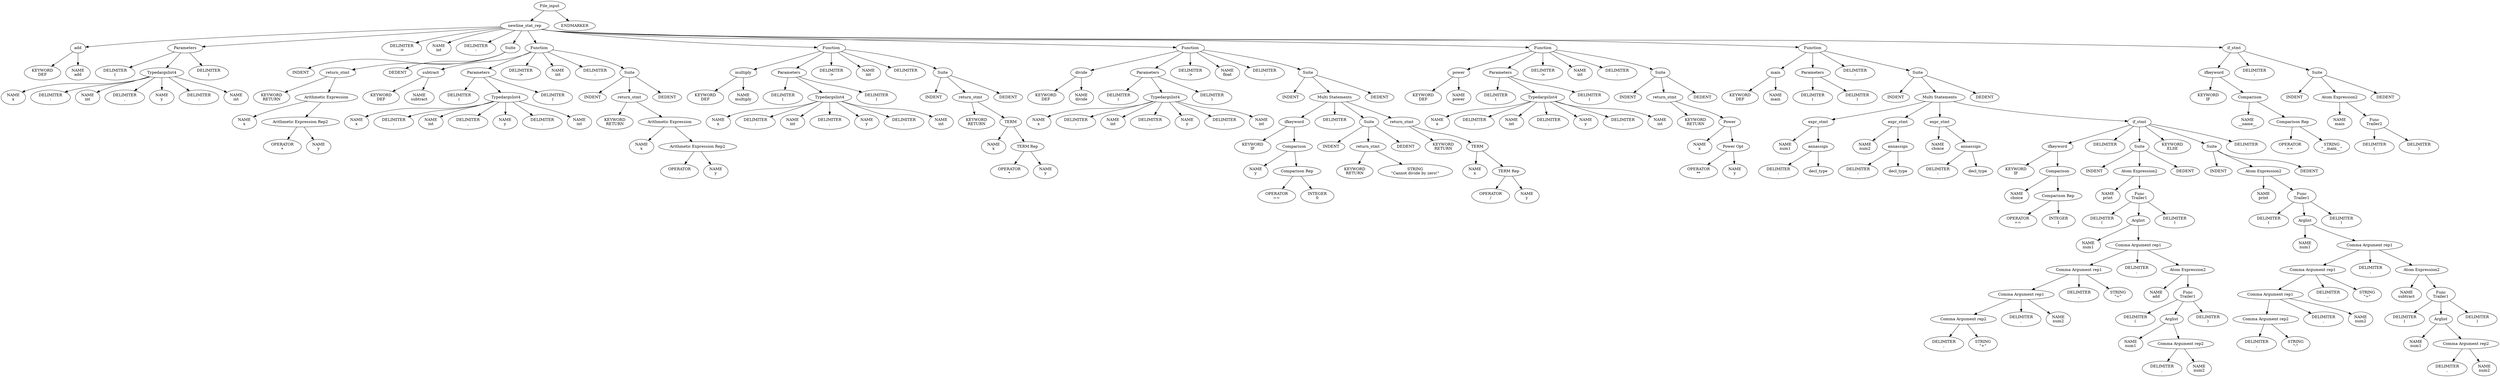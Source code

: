 digraph parse_tree {
"0x14ef04080" [label="File_input"];
"0x14ef04080" -> "0x14f823ff0";
"0x14f823ff0" [label="newline_stat_rep"];
"0x14f823ff0" -> "0x14f804400";
"0x14f804400" [label="add"];
"0x14f804400" -> "0x14f804140";
"0x14f804140" [label="KEYWORD
DEF"];
"0x14f804400" -> "0x14f8042a0";
"0x14f8042a0" [label="NAME
add"];
"0x14f823ff0" -> "0x14f805d20";
"0x14f805d20" [label="Parameters"];
"0x14f805d20" -> "0x14f804710";
"0x14f804710" [label="DELIMITER
("];
"0x14f805d20" -> "0x14f805970";
"0x14f805970" [label="Typedargslist4"];
"0x14f805970" -> "0x14f804870";
"0x14f804870" [label="NAME
x"];
"0x14f805970" -> "0x14f8049d0";
"0x14f8049d0" [label="DELIMITER
:"];
"0x14f805970" -> "0x14f804df0";
"0x14f804df0" [label="NAME
int"];
"0x14f805970" -> "0x14f804c90";
"0x14f804c90" [label="DELIMITER
,"];
"0x14f805970" -> "0x14f804f60";
"0x14f804f60" [label="NAME
y"];
"0x14f805970" -> "0x14f8050c0";
"0x14f8050c0" [label="DELIMITER
:"];
"0x14f805970" -> "0x14f8054e0";
"0x14f8054e0" [label="NAME
int"];
"0x14f805d20" -> "0x14f805380";
"0x14f805380" [label="DELIMITER
)"];
"0x14f823ff0" -> "0x14f805e80";
"0x14f805e80" [label="DELIMITER
->"];
"0x14f823ff0" -> "0x14f806190";
"0x14f806190" [label="NAME
int"];
"0x14f823ff0" -> "0x14f806670";
"0x14f806670" [label="DELIMITER
:"];
"0x14f823ff0" -> "0x14f807850";
"0x14f807850" [label="Suite"];
"0x14f807850" -> "0x14f806930";
"0x14f806930" [label="INDENT"];
"0x14f807850" -> "0x14f807590";
"0x14f807590" [label="return_stmt"];
"0x14f807590" -> "0x14f806a90";
"0x14f806a90" [label="KEYWORD
RETURN"];
"0x14f807590" -> "0x14f8072d0";
"0x14f8072d0" [label="Arithmetic Expression"];
"0x14f8072d0" -> "0x14f806bf0";
"0x14f806bf0" [label="NAME
x"];
"0x14f8072d0" -> "0x14f807170";
"0x14f807170" [label="Arithmetic Expression Rep2"];
"0x14f807170" -> "0x14f806d50";
"0x14f806d50" [label="OPERATOR
+"];
"0x14f807170" -> "0x14f806eb0";
"0x14f806eb0" [label="NAME
y"];
"0x14f807850" -> "0x14f8076f0";
"0x14f8076f0" [label="DEDENT"];
"0x14f823ff0" -> "0x14f80aa60";
"0x14f80aa60" [label="Function"];
"0x14f80aa60" -> "0x14f807dd0";
"0x14f807dd0" [label="subtract"];
"0x14f807dd0" -> "0x14f807b10";
"0x14f807b10" [label="KEYWORD
DEF"];
"0x14f807dd0" -> "0x14f807c70";
"0x14f807c70" [label="NAME
subtract"];
"0x14f80aa60" -> "0x14f809500";
"0x14f809500" [label="Parameters"];
"0x14f809500" -> "0x14f808040";
"0x14f808040" [label="DELIMITER
("];
"0x14f809500" -> "0x14f8091f0";
"0x14f8091f0" [label="Typedargslist4"];
"0x14f8091f0" -> "0x14f8081a0";
"0x14f8081a0" [label="NAME
x"];
"0x14f8091f0" -> "0x14f808300";
"0x14f808300" [label="DELIMITER
:"];
"0x14f8091f0" -> "0x14f808720";
"0x14f808720" [label="NAME
int"];
"0x14f8091f0" -> "0x14f8085c0";
"0x14f8085c0" [label="DELIMITER
,"];
"0x14f8091f0" -> "0x14f808880";
"0x14f808880" [label="NAME
y"];
"0x14f8091f0" -> "0x14f8089e0";
"0x14f8089e0" [label="DELIMITER
:"];
"0x14f8091f0" -> "0x14f808e00";
"0x14f808e00" [label="NAME
int"];
"0x14f809500" -> "0x14f808ca0";
"0x14f808ca0" [label="DELIMITER
)"];
"0x14f80aa60" -> "0x14f809680";
"0x14f809680" [label="DELIMITER
->"];
"0x14f80aa60" -> "0x14f8063a0";
"0x14f8063a0" [label="NAME
int"];
"0x14f80aa60" -> "0x14f806500";
"0x14f806500" [label="DELIMITER
:"];
"0x14f80aa60" -> "0x14f80a8c0";
"0x14f80a8c0" [label="Suite"];
"0x14f80a8c0" -> "0x14f809940";
"0x14f809940" [label="INDENT"];
"0x14f80a8c0" -> "0x14f80a5f0";
"0x14f80a5f0" [label="return_stmt"];
"0x14f80a5f0" -> "0x14f809aa0";
"0x14f809aa0" [label="KEYWORD
RETURN"];
"0x14f80a5f0" -> "0x14f80a330";
"0x14f80a330" [label="Arithmetic Expression"];
"0x14f80a330" -> "0x14f809c00";
"0x14f809c00" [label="NAME
x"];
"0x14f80a330" -> "0x14f80a1a0";
"0x14f80a1a0" [label="Arithmetic Expression Rep2"];
"0x14f80a1a0" -> "0x14f809d60";
"0x14f809d60" [label="OPERATOR
-"];
"0x14f80a1a0" -> "0x14f809ec0";
"0x14f809ec0" [label="NAME
y"];
"0x14f80a8c0" -> "0x14f80a760";
"0x14f80a760" [label="DEDENT"];
"0x14f823ff0" -> "0x14f80e100";
"0x14f80e100" [label="Function"];
"0x14f80e100" -> "0x14f80b080";
"0x14f80b080" [label="multiply"];
"0x14f80b080" -> "0x14f80adc0";
"0x14f80adc0" [label="KEYWORD
DEF"];
"0x14f80b080" -> "0x14f80af20";
"0x14f80af20" [label="NAME
multiply"];
"0x14f80e100" -> "0x14f80c890";
"0x14f80c890" [label="Parameters"];
"0x14f80c890" -> "0x14f80b3c0";
"0x14f80b3c0" [label="DELIMITER
("];
"0x14f80c890" -> "0x14f80c590";
"0x14f80c590" [label="Typedargslist4"];
"0x14f80c590" -> "0x14f80b520";
"0x14f80b520" [label="NAME
x"];
"0x14f80c590" -> "0x14f80b680";
"0x14f80b680" [label="DELIMITER
:"];
"0x14f80c590" -> "0x14f80baa0";
"0x14f80baa0" [label="NAME
int"];
"0x14f80c590" -> "0x14f80b940";
"0x14f80b940" [label="DELIMITER
,"];
"0x14f80c590" -> "0x14f80bc00";
"0x14f80bc00" [label="NAME
y"];
"0x14f80c590" -> "0x14f80bd60";
"0x14f80bd60" [label="DELIMITER
:"];
"0x14f80c590" -> "0x14f80c180";
"0x14f80c180" [label="NAME
int"];
"0x14f80c890" -> "0x14f80c020";
"0x14f80c020" [label="DELIMITER
)"];
"0x14f80e100" -> "0x14f80ca10";
"0x14f80ca10" [label="DELIMITER
->"];
"0x14f80e100" -> "0x14f80cbe0";
"0x14f80cbe0" [label="NAME
int"];
"0x14f80e100" -> "0x14f80cd40";
"0x14f80cd40" [label="DELIMITER
:"];
"0x14f80e100" -> "0x14f80df60";
"0x14f80df60" [label="Suite"];
"0x14f80df60" -> "0x14f80d000";
"0x14f80d000" [label="INDENT"];
"0x14f80df60" -> "0x14f80dc90";
"0x14f80dc90" [label="return_stmt"];
"0x14f80dc90" -> "0x14f80d160";
"0x14f80d160" [label="KEYWORD
RETURN"];
"0x14f80dc90" -> "0x14f80d9b0";
"0x14f80d9b0" [label="TERM"];
"0x14f80d9b0" -> "0x14f80d2c0";
"0x14f80d2c0" [label="NAME
x"];
"0x14f80d9b0" -> "0x14f80d840";
"0x14f80d840" [label="TERM Rep"];
"0x14f80d840" -> "0x14f80d420";
"0x14f80d420" [label="OPERATOR
*"];
"0x14f80d840" -> "0x14f80d580";
"0x14f80d580" [label="NAME
y"];
"0x14f80df60" -> "0x14f80de00";
"0x14f80de00" [label="DEDENT"];
"0x14f823ff0" -> "0x14f8132b0";
"0x14f8132b0" [label="Function"];
"0x14f8132b0" -> "0x14f80e720";
"0x14f80e720" [label="divide"];
"0x14f80e720" -> "0x14f80e460";
"0x14f80e460" [label="KEYWORD
DEF"];
"0x14f80e720" -> "0x14f80e5c0";
"0x14f80e5c0" [label="NAME
divide"];
"0x14f8132b0" -> "0x14f80fef0";
"0x14f80fef0" [label="Parameters"];
"0x14f80fef0" -> "0x14f80ea00";
"0x14f80ea00" [label="DELIMITER
("];
"0x14f80fef0" -> "0x14f80fbe0";
"0x14f80fbe0" [label="Typedargslist4"];
"0x14f80fbe0" -> "0x14f80eb60";
"0x14f80eb60" [label="NAME
x"];
"0x14f80fbe0" -> "0x14f80ecc0";
"0x14f80ecc0" [label="DELIMITER
:"];
"0x14f80fbe0" -> "0x14f80f0e0";
"0x14f80f0e0" [label="NAME
int"];
"0x14f80fbe0" -> "0x14f80ef80";
"0x14f80ef80" [label="DELIMITER
,"];
"0x14f80fbe0" -> "0x14f80f240";
"0x14f80f240" [label="NAME
y"];
"0x14f80fbe0" -> "0x14f80f3a0";
"0x14f80f3a0" [label="DELIMITER
:"];
"0x14f80fbe0" -> "0x14f80f7c0";
"0x14f80f7c0" [label="NAME
int"];
"0x14f80fef0" -> "0x14f80f660";
"0x14f80f660" [label="DELIMITER
)"];
"0x14f8132b0" -> "0x14f810070";
"0x14f810070" [label="DELIMITER
->"];
"0x14f8132b0" -> "0x14f810240";
"0x14f810240" [label="NAME
float"];
"0x14f8132b0" -> "0x14f8103a0";
"0x14f8103a0" [label="DELIMITER
:"];
"0x14f8132b0" -> "0x14f813120";
"0x14f813120" [label="Suite"];
"0x14f813120" -> "0x14f810660";
"0x14f810660" [label="INDENT"];
"0x14f813120" -> "0x14f812e20";
"0x14f812e20" [label="Multi Statements"];
"0x14f812e20" -> "0x14f811180";
"0x14f811180" [label="ifkeyword"];
"0x14f811180" -> "0x14f8107c0";
"0x14f8107c0" [label="KEYWORD
IF"];
"0x14f811180" -> "0x14f811010";
"0x14f811010" [label="Comparison"];
"0x14f811010" -> "0x14f810920";
"0x14f810920" [label="NAME
y"];
"0x14f811010" -> "0x14f810ea0";
"0x14f810ea0" [label="Comparison Rep"];
"0x14f810ea0" -> "0x14f810a80";
"0x14f810a80" [label="OPERATOR
=="];
"0x14f810ea0" -> "0x14f810be0";
"0x14f810be0" [label="INTEGER
0"];
"0x14f812e20" -> "0x14f810d40";
"0x14f810d40" [label="DELIMITER
:"];
"0x14f812e20" -> "0x14f811ec0";
"0x14f811ec0" [label="Suite"];
"0x14f811ec0" -> "0x14f811450";
"0x14f811450" [label="INDENT"];
"0x14f811ec0" -> "0x14f811c00";
"0x14f811c00" [label="return_stmt"];
"0x14f811c00" -> "0x14f8115b0";
"0x14f8115b0" [label="KEYWORD
RETURN"];
"0x14f811c00" -> "0x14f811730";
"0x14f811730" [label="STRING
\"Cannot divide by zero!\""];
"0x14f811ec0" -> "0x14f811d60";
"0x14f811d60" [label="DEDENT"];
"0x14f812e20" -> "0x14f812cc0";
"0x14f812cc0" [label="return_stmt"];
"0x14f812cc0" -> "0x14f812020";
"0x14f812020" [label="KEYWORD
RETURN"];
"0x14f812cc0" -> "0x14f8129e0";
"0x14f8129e0" [label="TERM"];
"0x14f8129e0" -> "0x14f812300";
"0x14f812300" [label="NAME
x"];
"0x14f8129e0" -> "0x14f812880";
"0x14f812880" [label="TERM Rep"];
"0x14f812880" -> "0x14f812460";
"0x14f812460" [label="OPERATOR
/"];
"0x14f812880" -> "0x14f8125c0";
"0x14f8125c0" [label="NAME
y"];
"0x14f813120" -> "0x14f812fc0";
"0x14f812fc0" [label="DEDENT"];
"0x14f823ff0" -> "0x14f816950";
"0x14f816950" [label="Function"];
"0x14f816950" -> "0x14f813950";
"0x14f813950" [label="power"];
"0x14f813950" -> "0x14f813690";
"0x14f813690" [label="KEYWORD
DEF"];
"0x14f813950" -> "0x14f8137f0";
"0x14f8137f0" [label="NAME
power"];
"0x14f816950" -> "0x14f8150e0";
"0x14f8150e0" [label="Parameters"];
"0x14f8150e0" -> "0x14f813c00";
"0x14f813c00" [label="DELIMITER
("];
"0x14f8150e0" -> "0x14f814dd0";
"0x14f814dd0" [label="Typedargslist4"];
"0x14f814dd0" -> "0x14f813d60";
"0x14f813d60" [label="NAME
x"];
"0x14f814dd0" -> "0x14f813ec0";
"0x14f813ec0" [label="DELIMITER
:"];
"0x14f814dd0" -> "0x14f8142e0";
"0x14f8142e0" [label="NAME
int"];
"0x14f814dd0" -> "0x14f814180";
"0x14f814180" [label="DELIMITER
,"];
"0x14f814dd0" -> "0x14f814440";
"0x14f814440" [label="NAME
y"];
"0x14f814dd0" -> "0x14f8145a0";
"0x14f8145a0" [label="DELIMITER
:"];
"0x14f814dd0" -> "0x14f8149c0";
"0x14f8149c0" [label="NAME
int"];
"0x14f8150e0" -> "0x14f814860";
"0x14f814860" [label="DELIMITER
)"];
"0x14f816950" -> "0x14f815260";
"0x14f815260" [label="DELIMITER
->"];
"0x14f816950" -> "0x14f815430";
"0x14f815430" [label="NAME
int"];
"0x14f816950" -> "0x14f815590";
"0x14f815590" [label="DELIMITER
:"];
"0x14f816950" -> "0x14f8167b0";
"0x14f8167b0" [label="Suite"];
"0x14f8167b0" -> "0x14f815850";
"0x14f815850" [label="INDENT"];
"0x14f8167b0" -> "0x14f8164e0";
"0x14f8164e0" [label="return_stmt"];
"0x14f8164e0" -> "0x14f8159b0";
"0x14f8159b0" [label="KEYWORD
RETURN"];
"0x14f8164e0" -> "0x14f816200";
"0x14f816200" [label="Power"];
"0x14f816200" -> "0x14f815b10";
"0x14f815b10" [label="NAME
x"];
"0x14f816200" -> "0x14f816090";
"0x14f816090" [label="Power Opt"];
"0x14f816090" -> "0x14f815c70";
"0x14f815c70" [label="OPERATOR
**"];
"0x14f816090" -> "0x14f815dd0";
"0x14f815dd0" [label="NAME
y"];
"0x14f8167b0" -> "0x14f816650";
"0x14f816650" [label="DEDENT"];
"0x14f823ff0" -> "0x14f821f10";
"0x14f821f10" [label="Function"];
"0x14f821f10" -> "0x14f816ff0";
"0x14f816ff0" [label="main"];
"0x14f816ff0" -> "0x14f816d30";
"0x14f816d30" [label="KEYWORD
DEF"];
"0x14f816ff0" -> "0x14f816e90";
"0x14f816e90" [label="NAME
main"];
"0x14f821f10" -> "0x14f817620";
"0x14f817620" [label="Parameters"];
"0x14f817620" -> "0x14f817360";
"0x14f817360" [label="DELIMITER
("];
"0x14f817620" -> "0x14f8174c0";
"0x14f8174c0" [label="DELIMITER
)"];
"0x14f821f10" -> "0x14f817780";
"0x14f817780" [label="DELIMITER
:"];
"0x14f821f10" -> "0x14f821d90";
"0x14f821d90" [label="Suite"];
"0x14f821d90" -> "0x14f817ab0";
"0x14f817ab0" [label="INDENT"];
"0x14f821d90" -> "0x14f821ad0";
"0x14f821ad0" [label="Multi Statements"];
"0x14f821ad0" -> "0x14f818450";
"0x14f818450" [label="expr_stmt"];
"0x14f818450" -> "0x14f817c10";
"0x14f817c10" [label="NAME
num1"];
"0x14f818450" -> "0x14f8182f0";
"0x14f8182f0" [label="annassign"];
"0x14f8182f0" -> "0x14f817d70";
"0x14f817d70" [label="DELIMITER
:"];
"0x14f8182f0" -> "0x14f818190";
"0x14f818190" [label="decl_type"];
"0x14f821ad0" -> "0x14f819270";
"0x14f819270" [label="expr_stmt"];
"0x14f819270" -> "0x14f8187f0";
"0x14f8187f0" [label="NAME
num2"];
"0x14f819270" -> "0x14f818ed0";
"0x14f818ed0" [label="annassign"];
"0x14f818ed0" -> "0x14f818950";
"0x14f818950" [label="DELIMITER
:"];
"0x14f818ed0" -> "0x14f818d70";
"0x14f818d70" [label="decl_type"];
"0x14f821ad0" -> "0x14f81a000";
"0x14f81a000" [label="expr_stmt"];
"0x14f81a000" -> "0x14f819530";
"0x14f819530" [label="NAME
choice"];
"0x14f81a000" -> "0x14f819c10";
"0x14f819c10" [label="annassign"];
"0x14f819c10" -> "0x14f819690";
"0x14f819690" [label="DELIMITER
:"];
"0x14f819c10" -> "0x14f819ab0";
"0x14f819ab0" [label="decl_type"];
"0x14f821ad0" -> "0x14f821910";
"0x14f821910" [label="if_stmt"];
"0x14f821910" -> "0x14f81aca0";
"0x14f81aca0" [label="ifkeyword"];
"0x14f81aca0" -> "0x14f81a2f0";
"0x14f81a2f0" [label="KEYWORD
IF"];
"0x14f81aca0" -> "0x14f81ab30";
"0x14f81ab30" [label="Comparison"];
"0x14f81ab30" -> "0x14f81a450";
"0x14f81a450" [label="NAME
choice"];
"0x14f81ab30" -> "0x14f81a9d0";
"0x14f81a9d0" [label="Comparison Rep"];
"0x14f81a9d0" -> "0x14f81a5b0";
"0x14f81a5b0" [label="OPERATOR
=="];
"0x14f81a9d0" -> "0x14f81a710";
"0x14f81a710" [label="INTEGER
1"];
"0x14f821910" -> "0x14f81a870";
"0x14f81a870" [label="DELIMITER
:"];
"0x14f821910" -> "0x14f81e190";
"0x14f81e190" [label="Suite"];
"0x14f81e190" -> "0x14f81af70";
"0x14f81af70" [label="INDENT"];
"0x14f81e190" -> "0x14f81ded0";
"0x14f81ded0" [label="Atom Expression2"];
"0x14f81ded0" -> "0x14f81b0d0";
"0x14f81b0d0" [label="NAME
print"];
"0x14f81ded0" -> "0x14f81da60";
"0x14f81da60" [label="Func
Trailer1"];
"0x14f81da60" -> "0x14f81b230";
"0x14f81b230" [label="DELIMITER
("];
"0x14f81da60" -> "0x14f81d8d0";
"0x14f81d8d0" [label="Arglist"];
"0x14f81d8d0" -> "0x14f81b390";
"0x14f81b390" [label="NAME
num1"];
"0x14f81d8d0" -> "0x14f81d770";
"0x14f81d770" [label="Comma Argument rep1"];
"0x14f81d770" -> "0x14f81c240";
"0x14f81c240" [label="Comma Argument rep1"];
"0x14f81c240" -> "0x14f81bd90";
"0x14f81bd90" [label="Comma Argument rep1"];
"0x14f81bd90" -> "0x14f81b910";
"0x14f81b910" [label="Comma Argument rep2"];
"0x14f81b910" -> "0x14f81b4f0";
"0x14f81b4f0" [label="DELIMITER
,"];
"0x14f81b910" -> "0x14f81b650";
"0x14f81b650" [label="STRING
\"+\""];
"0x14f81bd90" -> "0x14f81b7b0";
"0x14f81b7b0" [label="DELIMITER
,"];
"0x14f81bd90" -> "0x14f81bad0";
"0x14f81bad0" [label="NAME
num2"];
"0x14f81c240" -> "0x14f81bc30";
"0x14f81bc30" [label="DELIMITER
,"];
"0x14f81c240" -> "0x14f81bf80";
"0x14f81bf80" [label="STRING
\"=\""];
"0x14f81d770" -> "0x14f81c0e0";
"0x14f81c0e0" [label="DELIMITER
,"];
"0x14f81d770" -> "0x14f81d610";
"0x14f81d610" [label="Atom Expression2"];
"0x14f81d610" -> "0x14f81c580";
"0x14f81c580" [label="NAME
add"];
"0x14f81d610" -> "0x14f81d350";
"0x14f81d350" [label="Func
Trailer1"];
"0x14f81d350" -> "0x14f81c6e0";
"0x14f81c6e0" [label="DELIMITER
("];
"0x14f81d350" -> "0x14f81cf20";
"0x14f81cf20" [label="Arglist"];
"0x14f81cf20" -> "0x14f81c840";
"0x14f81c840" [label="NAME
num1"];
"0x14f81cf20" -> "0x14f81cdc0";
"0x14f81cdc0" [label="Comma Argument rep2"];
"0x14f81cdc0" -> "0x14f81c9a0";
"0x14f81c9a0" [label="DELIMITER
,"];
"0x14f81cdc0" -> "0x14f81cb00";
"0x14f81cb00" [label="NAME
num2"];
"0x14f81d350" -> "0x14f81cc60";
"0x14f81cc60" [label="DELIMITER
)"];
"0x14f81da60" -> "0x14f81d4b0";
"0x14f81d4b0" [label="DELIMITER
)"];
"0x14f81e190" -> "0x14f81e030";
"0x14f81e030" [label="DEDENT"];
"0x14f821910" -> "0x14f81e320";
"0x14f81e320" [label="KEYWORD
ELSE"];
"0x14f821910" -> "0x14f821770";
"0x14f821770" [label="Suite"];
"0x14f821770" -> "0x14f81e740";
"0x14f81e740" [label="INDENT"];
"0x14f821770" -> "0x14f8214b0";
"0x14f8214b0" [label="Atom Expression2"];
"0x14f8214b0" -> "0x14f81e8a0";
"0x14f81e8a0" [label="NAME
print"];
"0x14f8214b0" -> "0x14f821040";
"0x14f821040" [label="Func
Trailer1"];
"0x14f821040" -> "0x14f81ea00";
"0x14f81ea00" [label="DELIMITER
("];
"0x14f821040" -> "0x14f820e60";
"0x14f820e60" [label="Arglist"];
"0x14f820e60" -> "0x14f81eb60";
"0x14f81eb60" [label="NAME
num1"];
"0x14f820e60" -> "0x14f820c30";
"0x14f820c30" [label="Comma Argument rep1"];
"0x14f820c30" -> "0x14f81fa00";
"0x14f81fa00" [label="Comma Argument rep1"];
"0x14f81fa00" -> "0x14f81f550";
"0x14f81f550" [label="Comma Argument rep1"];
"0x14f81f550" -> "0x14f81f0e0";
"0x14f81f0e0" [label="Comma Argument rep2"];
"0x14f81f0e0" -> "0x14f81ecc0";
"0x14f81ecc0" [label="DELIMITER
,"];
"0x14f81f0e0" -> "0x14f81ee20";
"0x14f81ee20" [label="STRING
\"-\""];
"0x14f81f550" -> "0x14f81ef80";
"0x14f81ef80" [label="DELIMITER
,"];
"0x14f81f550" -> "0x14f81f290";
"0x14f81f290" [label="NAME
num2"];
"0x14f81fa00" -> "0x14f81f3f0";
"0x14f81f3f0" [label="DELIMITER
,"];
"0x14f81fa00" -> "0x14f81f740";
"0x14f81f740" [label="STRING
\"=\""];
"0x14f820c30" -> "0x14f81f8a0";
"0x14f81f8a0" [label="DELIMITER
,"];
"0x14f820c30" -> "0x14f820ac0";
"0x14f820ac0" [label="Atom Expression2"];
"0x14f820ac0" -> "0x14f81fc00";
"0x14f81fc00" [label="NAME
subtract"];
"0x14f820ac0" -> "0x14f8207d0";
"0x14f8207d0" [label="Func
Trailer1"];
"0x14f8207d0" -> "0x14f81fd60";
"0x14f81fd60" [label="DELIMITER
("];
"0x14f8207d0" -> "0x14f8205f0";
"0x14f8205f0" [label="Arglist"];
"0x14f8205f0" -> "0x14f81fec0";
"0x14f81fec0" [label="NAME
num1"];
"0x14f8205f0" -> "0x14f820440";
"0x14f820440" [label="Comma Argument rep2"];
"0x14f820440" -> "0x14f820020";
"0x14f820020" [label="DELIMITER
,"];
"0x14f820440" -> "0x14f820180";
"0x14f820180" [label="NAME
num2"];
"0x14f8207d0" -> "0x14f8202e0";
"0x14f8202e0" [label="DELIMITER
)"];
"0x14f821040" -> "0x14f820960";
"0x14f820960" [label="DELIMITER
)"];
"0x14f821770" -> "0x14f821610";
"0x14f821610" [label="DEDENT"];
"0x14f821910" -> "0x14f81e480";
"0x14f81e480" [label="DELIMITER
:"];
"0x14f821d90" -> "0x14f821c30";
"0x14f821c30" [label="DEDENT"];
"0x14f823ff0" -> "0x14f823e70";
"0x14f823e70" [label="if_stmt"];
"0x14f823e70" -> "0x14f822c70";
"0x14f822c70" [label="ifkeyword"];
"0x14f822c70" -> "0x14f8222d0";
"0x14f8222d0" [label="KEYWORD
IF"];
"0x14f822c70" -> "0x14f822b10";
"0x14f822b10" [label="Comparison"];
"0x14f822b10" -> "0x14f822430";
"0x14f822430" [label="NAME
__name__"];
"0x14f822b10" -> "0x14f8229b0";
"0x14f8229b0" [label="Comparison Rep"];
"0x14f8229b0" -> "0x14f822590";
"0x14f822590" [label="OPERATOR
=="];
"0x14f8229b0" -> "0x14f8226f0";
"0x14f8226f0" [label="STRING
\"__main__\""];
"0x14f823e70" -> "0x14f822850";
"0x14f822850" [label="DELIMITER
:"];
"0x14f823e70" -> "0x14f823b90";
"0x14f823b90" [label="Suite"];
"0x14f823b90" -> "0x14f822f30";
"0x14f822f30" [label="INDENT"];
"0x14f823b90" -> "0x14f8238d0";
"0x14f8238d0" [label="Atom Expression2"];
"0x14f8238d0" -> "0x14f823090";
"0x14f823090" [label="NAME
main"];
"0x14f8238d0" -> "0x14f8234b0";
"0x14f8234b0" [label="Func
Trailer2"];
"0x14f8234b0" -> "0x14f8231f0";
"0x14f8231f0" [label="DELIMITER
("];
"0x14f8234b0" -> "0x14f823350";
"0x14f823350" [label="DELIMITER
)"];
"0x14f823b90" -> "0x14f823a30";
"0x14f823a30" [label="DEDENT"];
"0x14ef04080" -> "0x14f823d10";
"0x14f823d10" [label="ENDMARKER"];
}
